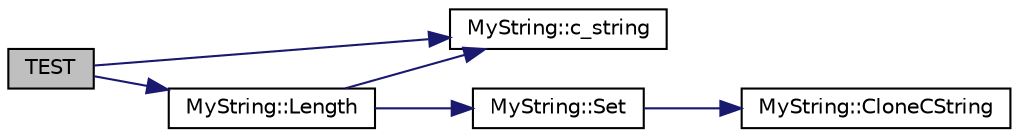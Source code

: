 digraph "TEST"
{
  edge [fontname="Helvetica",fontsize="10",labelfontname="Helvetica",labelfontsize="10"];
  node [fontname="Helvetica",fontsize="10",shape=record];
  rankdir="LR";
  Node6 [label="TEST",height=0.2,width=0.4,color="black", fillcolor="grey75", style="filled", fontcolor="black"];
  Node6 -> Node7 [color="midnightblue",fontsize="10",style="solid",fontname="Helvetica"];
  Node7 [label="MyString::c_string",height=0.2,width=0.4,color="black", fillcolor="white", style="filled",URL="$d9/d2f/class_my_string.html#aff2af0cf30db39fe24a235670ee6ff25"];
  Node6 -> Node8 [color="midnightblue",fontsize="10",style="solid",fontname="Helvetica"];
  Node8 [label="MyString::Length",height=0.2,width=0.4,color="black", fillcolor="white", style="filled",URL="$d9/d2f/class_my_string.html#a4eb168b1ec401a732b3859abe004d648"];
  Node8 -> Node9 [color="midnightblue",fontsize="10",style="solid",fontname="Helvetica"];
  Node9 [label="MyString::Set",height=0.2,width=0.4,color="black", fillcolor="white", style="filled",URL="$d9/d2f/class_my_string.html#a521c4cd7eccac6ce554d8a51505e4970"];
  Node9 -> Node10 [color="midnightblue",fontsize="10",style="solid",fontname="Helvetica"];
  Node10 [label="MyString::CloneCString",height=0.2,width=0.4,color="black", fillcolor="white", style="filled",URL="$d9/d2f/class_my_string.html#a40753dcfa3314a8993f32bdd75d67ce2"];
  Node8 -> Node7 [color="midnightblue",fontsize="10",style="solid",fontname="Helvetica"];
}
